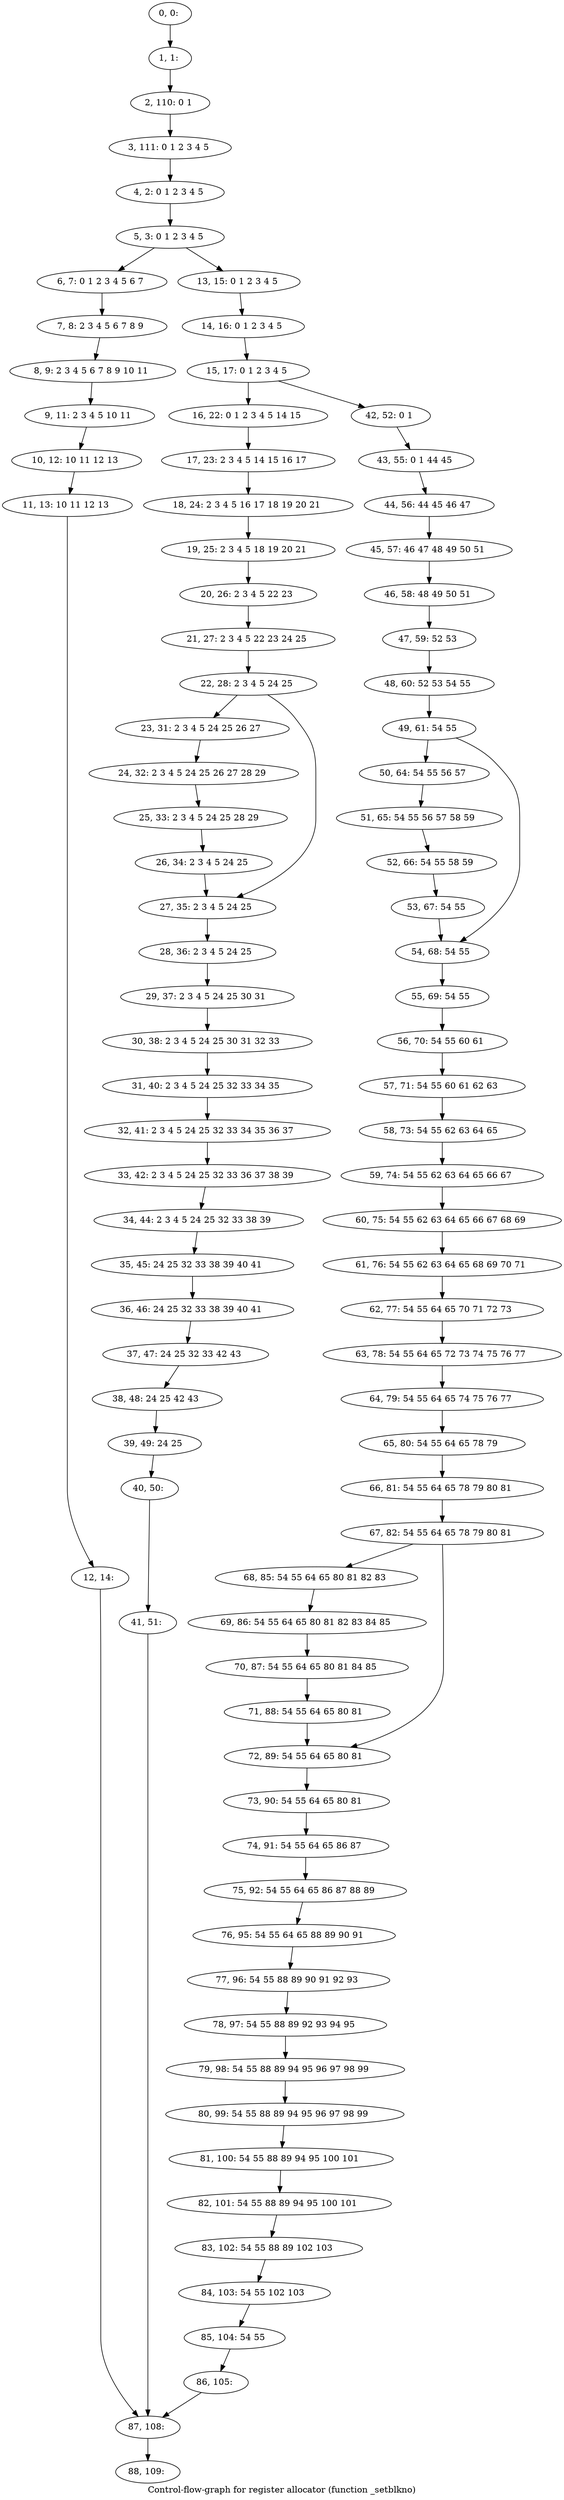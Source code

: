 digraph G {
graph [label="Control-flow-graph for register allocator (function _setblkno)"]
0[label="0, 0: "];
1[label="1, 1: "];
2[label="2, 110: 0 1 "];
3[label="3, 111: 0 1 2 3 4 5 "];
4[label="4, 2: 0 1 2 3 4 5 "];
5[label="5, 3: 0 1 2 3 4 5 "];
6[label="6, 7: 0 1 2 3 4 5 6 7 "];
7[label="7, 8: 2 3 4 5 6 7 8 9 "];
8[label="8, 9: 2 3 4 5 6 7 8 9 10 11 "];
9[label="9, 11: 2 3 4 5 10 11 "];
10[label="10, 12: 10 11 12 13 "];
11[label="11, 13: 10 11 12 13 "];
12[label="12, 14: "];
13[label="13, 15: 0 1 2 3 4 5 "];
14[label="14, 16: 0 1 2 3 4 5 "];
15[label="15, 17: 0 1 2 3 4 5 "];
16[label="16, 22: 0 1 2 3 4 5 14 15 "];
17[label="17, 23: 2 3 4 5 14 15 16 17 "];
18[label="18, 24: 2 3 4 5 16 17 18 19 20 21 "];
19[label="19, 25: 2 3 4 5 18 19 20 21 "];
20[label="20, 26: 2 3 4 5 22 23 "];
21[label="21, 27: 2 3 4 5 22 23 24 25 "];
22[label="22, 28: 2 3 4 5 24 25 "];
23[label="23, 31: 2 3 4 5 24 25 26 27 "];
24[label="24, 32: 2 3 4 5 24 25 26 27 28 29 "];
25[label="25, 33: 2 3 4 5 24 25 28 29 "];
26[label="26, 34: 2 3 4 5 24 25 "];
27[label="27, 35: 2 3 4 5 24 25 "];
28[label="28, 36: 2 3 4 5 24 25 "];
29[label="29, 37: 2 3 4 5 24 25 30 31 "];
30[label="30, 38: 2 3 4 5 24 25 30 31 32 33 "];
31[label="31, 40: 2 3 4 5 24 25 32 33 34 35 "];
32[label="32, 41: 2 3 4 5 24 25 32 33 34 35 36 37 "];
33[label="33, 42: 2 3 4 5 24 25 32 33 36 37 38 39 "];
34[label="34, 44: 2 3 4 5 24 25 32 33 38 39 "];
35[label="35, 45: 24 25 32 33 38 39 40 41 "];
36[label="36, 46: 24 25 32 33 38 39 40 41 "];
37[label="37, 47: 24 25 32 33 42 43 "];
38[label="38, 48: 24 25 42 43 "];
39[label="39, 49: 24 25 "];
40[label="40, 50: "];
41[label="41, 51: "];
42[label="42, 52: 0 1 "];
43[label="43, 55: 0 1 44 45 "];
44[label="44, 56: 44 45 46 47 "];
45[label="45, 57: 46 47 48 49 50 51 "];
46[label="46, 58: 48 49 50 51 "];
47[label="47, 59: 52 53 "];
48[label="48, 60: 52 53 54 55 "];
49[label="49, 61: 54 55 "];
50[label="50, 64: 54 55 56 57 "];
51[label="51, 65: 54 55 56 57 58 59 "];
52[label="52, 66: 54 55 58 59 "];
53[label="53, 67: 54 55 "];
54[label="54, 68: 54 55 "];
55[label="55, 69: 54 55 "];
56[label="56, 70: 54 55 60 61 "];
57[label="57, 71: 54 55 60 61 62 63 "];
58[label="58, 73: 54 55 62 63 64 65 "];
59[label="59, 74: 54 55 62 63 64 65 66 67 "];
60[label="60, 75: 54 55 62 63 64 65 66 67 68 69 "];
61[label="61, 76: 54 55 62 63 64 65 68 69 70 71 "];
62[label="62, 77: 54 55 64 65 70 71 72 73 "];
63[label="63, 78: 54 55 64 65 72 73 74 75 76 77 "];
64[label="64, 79: 54 55 64 65 74 75 76 77 "];
65[label="65, 80: 54 55 64 65 78 79 "];
66[label="66, 81: 54 55 64 65 78 79 80 81 "];
67[label="67, 82: 54 55 64 65 78 79 80 81 "];
68[label="68, 85: 54 55 64 65 80 81 82 83 "];
69[label="69, 86: 54 55 64 65 80 81 82 83 84 85 "];
70[label="70, 87: 54 55 64 65 80 81 84 85 "];
71[label="71, 88: 54 55 64 65 80 81 "];
72[label="72, 89: 54 55 64 65 80 81 "];
73[label="73, 90: 54 55 64 65 80 81 "];
74[label="74, 91: 54 55 64 65 86 87 "];
75[label="75, 92: 54 55 64 65 86 87 88 89 "];
76[label="76, 95: 54 55 64 65 88 89 90 91 "];
77[label="77, 96: 54 55 88 89 90 91 92 93 "];
78[label="78, 97: 54 55 88 89 92 93 94 95 "];
79[label="79, 98: 54 55 88 89 94 95 96 97 98 99 "];
80[label="80, 99: 54 55 88 89 94 95 96 97 98 99 "];
81[label="81, 100: 54 55 88 89 94 95 100 101 "];
82[label="82, 101: 54 55 88 89 94 95 100 101 "];
83[label="83, 102: 54 55 88 89 102 103 "];
84[label="84, 103: 54 55 102 103 "];
85[label="85, 104: 54 55 "];
86[label="86, 105: "];
87[label="87, 108: "];
88[label="88, 109: "];
0->1 ;
1->2 ;
2->3 ;
3->4 ;
4->5 ;
5->6 ;
5->13 ;
6->7 ;
7->8 ;
8->9 ;
9->10 ;
10->11 ;
11->12 ;
12->87 ;
13->14 ;
14->15 ;
15->16 ;
15->42 ;
16->17 ;
17->18 ;
18->19 ;
19->20 ;
20->21 ;
21->22 ;
22->23 ;
22->27 ;
23->24 ;
24->25 ;
25->26 ;
26->27 ;
27->28 ;
28->29 ;
29->30 ;
30->31 ;
31->32 ;
32->33 ;
33->34 ;
34->35 ;
35->36 ;
36->37 ;
37->38 ;
38->39 ;
39->40 ;
40->41 ;
41->87 ;
42->43 ;
43->44 ;
44->45 ;
45->46 ;
46->47 ;
47->48 ;
48->49 ;
49->50 ;
49->54 ;
50->51 ;
51->52 ;
52->53 ;
53->54 ;
54->55 ;
55->56 ;
56->57 ;
57->58 ;
58->59 ;
59->60 ;
60->61 ;
61->62 ;
62->63 ;
63->64 ;
64->65 ;
65->66 ;
66->67 ;
67->68 ;
67->72 ;
68->69 ;
69->70 ;
70->71 ;
71->72 ;
72->73 ;
73->74 ;
74->75 ;
75->76 ;
76->77 ;
77->78 ;
78->79 ;
79->80 ;
80->81 ;
81->82 ;
82->83 ;
83->84 ;
84->85 ;
85->86 ;
86->87 ;
87->88 ;
}
